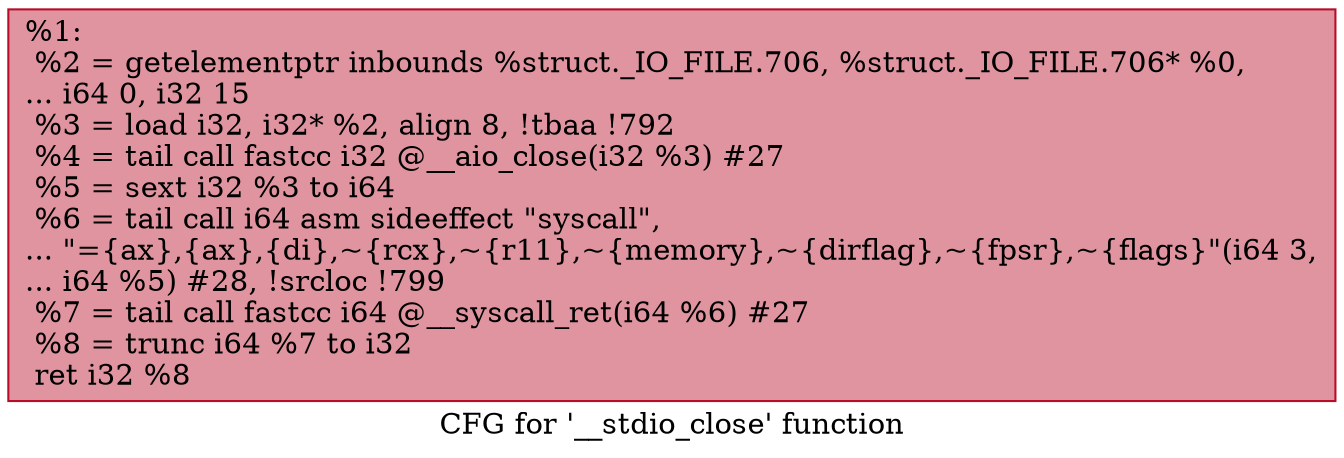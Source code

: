 digraph "CFG for '__stdio_close' function" {
	label="CFG for '__stdio_close' function";

	Node0x23e5ef0 [shape=record,color="#b70d28ff", style=filled, fillcolor="#b70d2870",label="{%1:\l  %2 = getelementptr inbounds %struct._IO_FILE.706, %struct._IO_FILE.706* %0,\l... i64 0, i32 15\l  %3 = load i32, i32* %2, align 8, !tbaa !792\l  %4 = tail call fastcc i32 @__aio_close(i32 %3) #27\l  %5 = sext i32 %3 to i64\l  %6 = tail call i64 asm sideeffect \"syscall\",\l... \"=\{ax\},\{ax\},\{di\},~\{rcx\},~\{r11\},~\{memory\},~\{dirflag\},~\{fpsr\},~\{flags\}\"(i64 3,\l... i64 %5) #28, !srcloc !799\l  %7 = tail call fastcc i64 @__syscall_ret(i64 %6) #27\l  %8 = trunc i64 %7 to i32\l  ret i32 %8\l}"];
}
